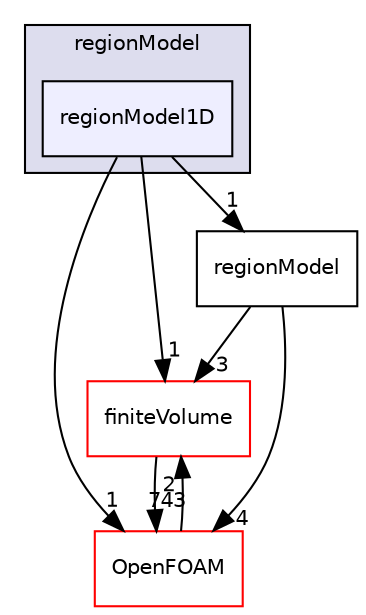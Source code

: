digraph "src/regionModels/regionModel/regionModel1D" {
  bgcolor=transparent;
  compound=true
  node [ fontsize="10", fontname="Helvetica"];
  edge [ labelfontsize="10", labelfontname="Helvetica"];
  subgraph clusterdir_e1879fa133c4c7d7be31da46fdc26b53 {
    graph [ bgcolor="#ddddee", pencolor="black", label="regionModel" fontname="Helvetica", fontsize="10", URL="dir_e1879fa133c4c7d7be31da46fdc26b53.html"]
  dir_a47d2577c5ea3864db122fc0ee31792e [shape=box, label="regionModel1D", style="filled", fillcolor="#eeeeff", pencolor="black", URL="dir_a47d2577c5ea3864db122fc0ee31792e.html"];
  }
  dir_9bd15774b555cf7259a6fa18f99fe99b [shape=box label="finiteVolume" color="red" URL="dir_9bd15774b555cf7259a6fa18f99fe99b.html"];
  dir_c5473ff19b20e6ec4dfe5c310b3778a8 [shape=box label="OpenFOAM" color="red" URL="dir_c5473ff19b20e6ec4dfe5c310b3778a8.html"];
  dir_9def0c2234ad5b9415d4c89f24e8e942 [shape=box label="regionModel" URL="dir_9def0c2234ad5b9415d4c89f24e8e942.html"];
  dir_9bd15774b555cf7259a6fa18f99fe99b->dir_c5473ff19b20e6ec4dfe5c310b3778a8 [headlabel="743", labeldistance=1.5 headhref="dir_000895_001893.html"];
  dir_a47d2577c5ea3864db122fc0ee31792e->dir_9bd15774b555cf7259a6fa18f99fe99b [headlabel="1", labeldistance=1.5 headhref="dir_002552_000895.html"];
  dir_a47d2577c5ea3864db122fc0ee31792e->dir_c5473ff19b20e6ec4dfe5c310b3778a8 [headlabel="1", labeldistance=1.5 headhref="dir_002552_001893.html"];
  dir_a47d2577c5ea3864db122fc0ee31792e->dir_9def0c2234ad5b9415d4c89f24e8e942 [headlabel="1", labeldistance=1.5 headhref="dir_002552_002551.html"];
  dir_c5473ff19b20e6ec4dfe5c310b3778a8->dir_9bd15774b555cf7259a6fa18f99fe99b [headlabel="2", labeldistance=1.5 headhref="dir_001893_000895.html"];
  dir_9def0c2234ad5b9415d4c89f24e8e942->dir_9bd15774b555cf7259a6fa18f99fe99b [headlabel="3", labeldistance=1.5 headhref="dir_002551_000895.html"];
  dir_9def0c2234ad5b9415d4c89f24e8e942->dir_c5473ff19b20e6ec4dfe5c310b3778a8 [headlabel="4", labeldistance=1.5 headhref="dir_002551_001893.html"];
}
